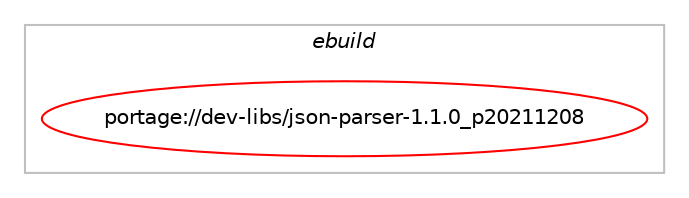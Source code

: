digraph prolog {

# *************
# Graph options
# *************

newrank=true;
concentrate=true;
compound=true;
graph [rankdir=LR,fontname=Helvetica,fontsize=10,ranksep=1.5];#, ranksep=2.5, nodesep=0.2];
edge  [arrowhead=vee];
node  [fontname=Helvetica,fontsize=10];

# **********
# The ebuild
# **********

subgraph cluster_leftcol {
color=gray;
label=<<i>ebuild</i>>;
id [label="portage://dev-libs/json-parser-1.1.0_p20211208", color=red, width=4, href="../dev-libs/json-parser-1.1.0_p20211208.svg"];
}

# ****************
# The dependencies
# ****************

subgraph cluster_midcol {
color=gray;
label=<<i>dependencies</i>>;
subgraph cluster_compile {
fillcolor="#eeeeee";
style=filled;
label=<<i>compile</i>>;
}
subgraph cluster_compileandrun {
fillcolor="#eeeeee";
style=filled;
label=<<i>compile and run</i>>;
}
subgraph cluster_run {
fillcolor="#eeeeee";
style=filled;
label=<<i>run</i>>;
# *** BEGIN UNKNOWN DEPENDENCY TYPE (TODO) ***
# id -> equal(use_conditional_group(positive,python,portage://dev-libs/json-parser-1.1.0_p20211208,[use_conditional_group(positive,python_targets_python3_10,portage://dev-libs/json-parser-1.1.0_p20211208,[package_dependency(portage://dev-libs/json-parser-1.1.0_p20211208,run,no,dev-lang,python,none,[,,],[slot(3.10)],[])]),use_conditional_group(positive,python_targets_python3_11,portage://dev-libs/json-parser-1.1.0_p20211208,[package_dependency(portage://dev-libs/json-parser-1.1.0_p20211208,run,no,dev-lang,python,none,[,,],[slot(3.11)],[])]),use_conditional_group(positive,python_targets_python3_12,portage://dev-libs/json-parser-1.1.0_p20211208,[package_dependency(portage://dev-libs/json-parser-1.1.0_p20211208,run,no,dev-lang,python,none,[,,],[slot(3.12)],[])]),use_conditional_group(positive,python_targets_python3_13,portage://dev-libs/json-parser-1.1.0_p20211208,[package_dependency(portage://dev-libs/json-parser-1.1.0_p20211208,run,no,dev-lang,python,none,[,,],[slot(3.13)],[])])]))
# *** END UNKNOWN DEPENDENCY TYPE (TODO) ***

}
}

# **************
# The candidates
# **************

subgraph cluster_choices {
rank=same;
color=gray;
label=<<i>candidates</i>>;

}

}

